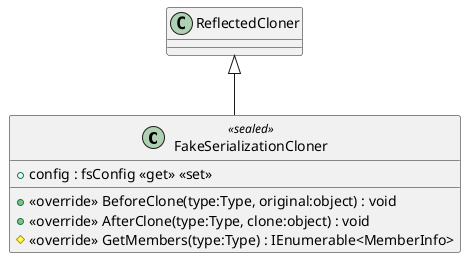 @startuml
class FakeSerializationCloner <<sealed>> {
    + config : fsConfig <<get>> <<set>>
    + <<override>> BeforeClone(type:Type, original:object) : void
    + <<override>> AfterClone(type:Type, clone:object) : void
    # <<override>> GetMembers(type:Type) : IEnumerable<MemberInfo>
}
ReflectedCloner <|-- FakeSerializationCloner
@enduml
